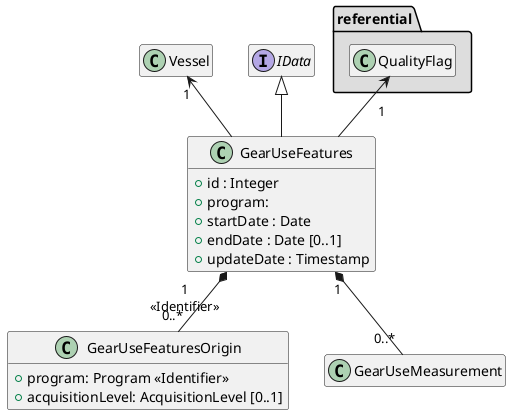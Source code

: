 @startuml
hide empty members
interface IData {
}

class GearUseFeatures extends IData {
    +id : Integer
    +program:
    +startDate : Date
    +endDate : Date [0..1]
    +updateDate : Timestamp
}
class GearUseFeaturesOrigin {
    +program: Program <<Identifier>>
    +acquisitionLevel: AcquisitionLevel [0..1]
}

GearUseFeatures -up-> "1" Vessel
GearUseFeatures "1\n<<Identifier>>" *-down- "0..*" GearUseFeaturesOrigin
GearUseFeatures "1" *-down- "0..*" GearUseMeasurement

package "referential" #DDDDDD {
    GearUseFeatures -up-> "\n1" QualityFlag
}

@enduml
